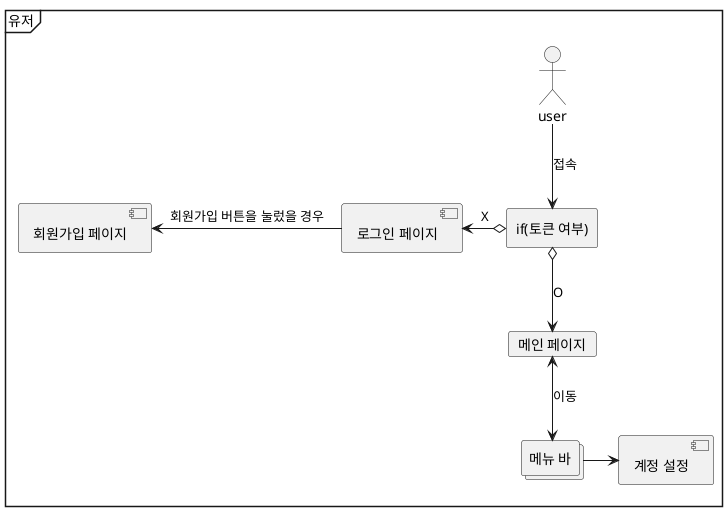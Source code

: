 @startuml User
mainframe 유저
actor user
card "메인 페이지" as main
rectangle "if(토큰 여부)" as toke_is
collections "메뉴 바" as menu

[user] --> (toke_is) : 접속

toke_is O--> main : O
[로그인 페이지] <-O toke_is : X
[회원가입 페이지] <- [로그인 페이지] : "회원가입 버튼을 눌렀을 경우"

main <--> menu : 이동
menu -> [계정 설정]
@enduml